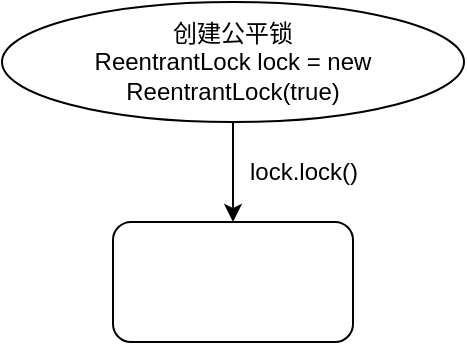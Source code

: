<mxfile version="20.3.7" type="github">
  <diagram id="vaUcgaVLUAY44NN7s-ji" name="第 1 页">
    <mxGraphModel dx="1422" dy="752" grid="1" gridSize="10" guides="1" tooltips="1" connect="1" arrows="1" fold="1" page="1" pageScale="1" pageWidth="827" pageHeight="1169" math="0" shadow="0">
      <root>
        <mxCell id="0" />
        <mxCell id="1" parent="0" />
        <mxCell id="jbtwUpFTU93Ipoj2K25E-3" style="edgeStyle=orthogonalEdgeStyle;rounded=0;orthogonalLoop=1;jettySize=auto;html=1;exitX=0.5;exitY=1;exitDx=0;exitDy=0;" edge="1" parent="1" source="jbtwUpFTU93Ipoj2K25E-1" target="jbtwUpFTU93Ipoj2K25E-2">
          <mxGeometry relative="1" as="geometry" />
        </mxCell>
        <mxCell id="jbtwUpFTU93Ipoj2K25E-1" value="&lt;div&gt;创建公平锁&lt;/div&gt;&lt;div&gt;ReentrantLock lock = new ReentrantLock(true)&lt;/div&gt;" style="ellipse;whiteSpace=wrap;html=1;" vertex="1" parent="1">
          <mxGeometry x="329" y="20" width="231" height="60" as="geometry" />
        </mxCell>
        <mxCell id="jbtwUpFTU93Ipoj2K25E-2" value="" style="rounded=1;whiteSpace=wrap;html=1;" vertex="1" parent="1">
          <mxGeometry x="384.5" y="130" width="120" height="60" as="geometry" />
        </mxCell>
        <mxCell id="jbtwUpFTU93Ipoj2K25E-4" value="lock.lock()" style="text;html=1;strokeColor=none;fillColor=none;align=center;verticalAlign=middle;whiteSpace=wrap;rounded=0;" vertex="1" parent="1">
          <mxGeometry x="450" y="90" width="60" height="30" as="geometry" />
        </mxCell>
      </root>
    </mxGraphModel>
  </diagram>
</mxfile>
